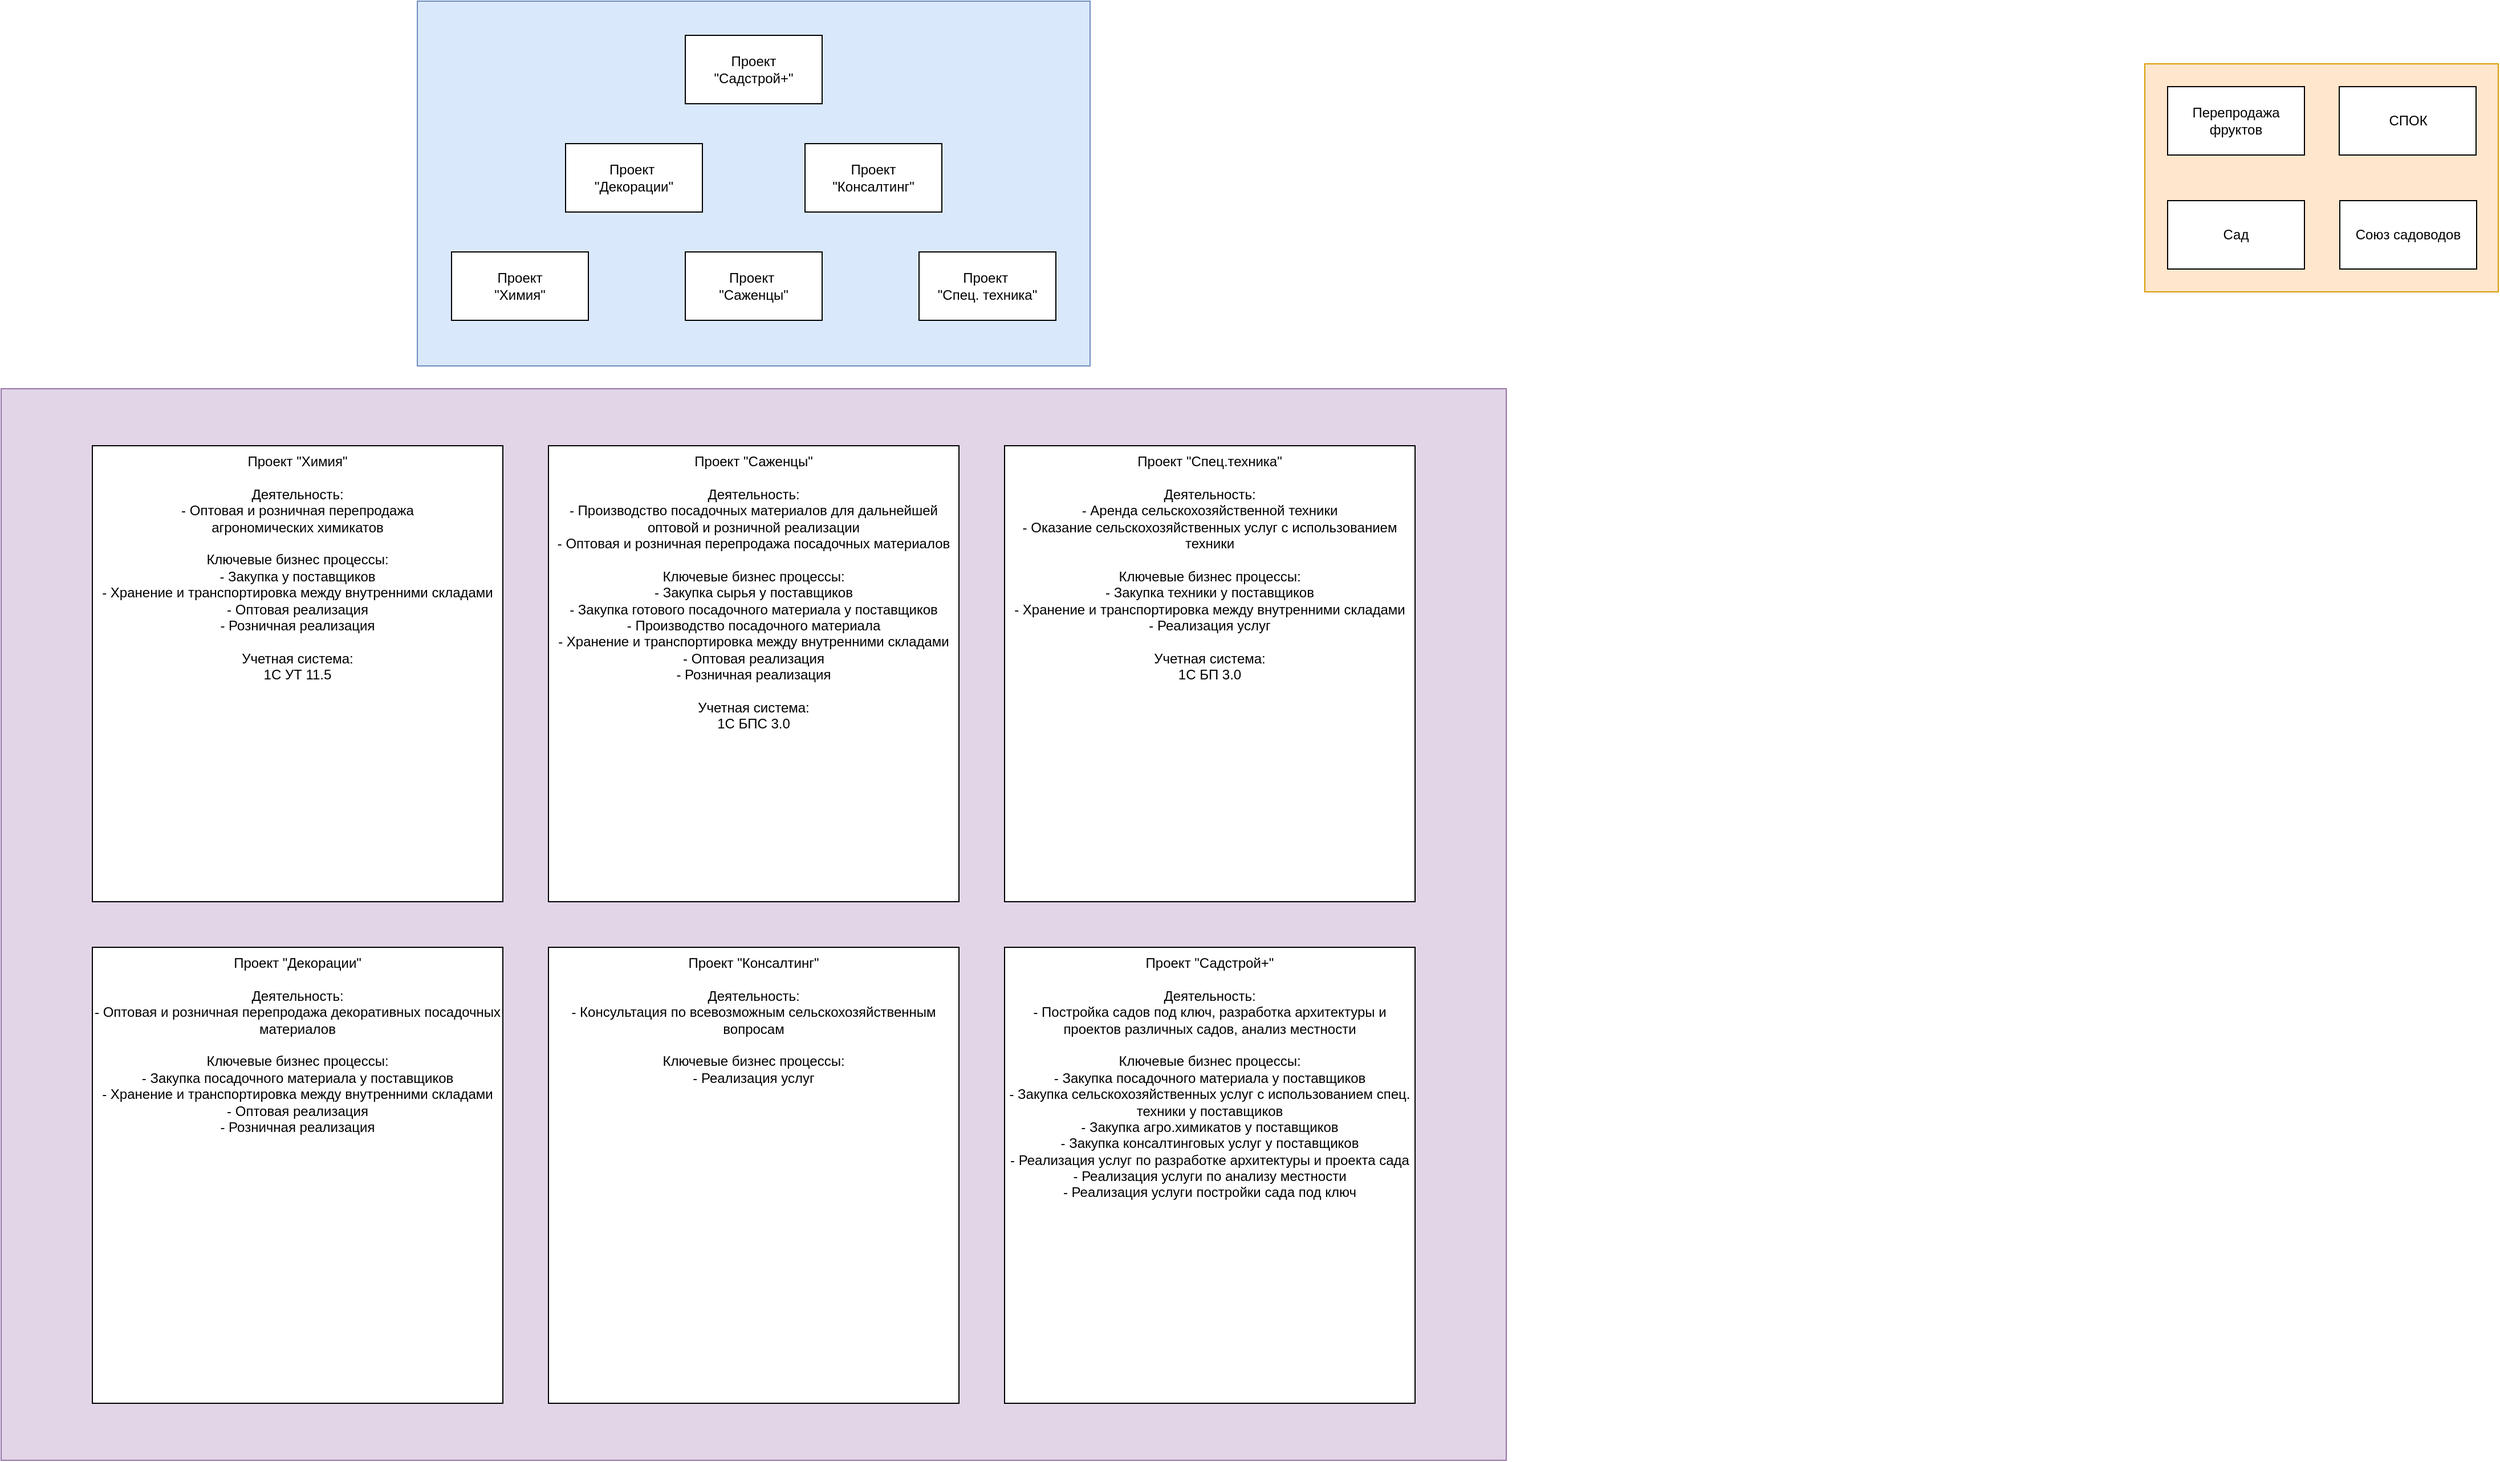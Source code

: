 <mxfile version="22.1.7" type="github">
  <diagram name="Page-1" id="H_1aUF9YoPBZOVjen3y8">
    <mxGraphModel dx="1509" dy="815" grid="1" gridSize="10" guides="1" tooltips="1" connect="1" arrows="1" fold="1" page="1" pageScale="1" pageWidth="827" pageHeight="1169" math="0" shadow="0">
      <root>
        <mxCell id="0" />
        <mxCell id="1" parent="0" />
        <mxCell id="trHTC3H61IdcHDAHbdsG-26" value="" style="rounded=0;whiteSpace=wrap;html=1;fillColor=#e1d5e7;strokeColor=#9673a6;" vertex="1" parent="1">
          <mxGeometry x="80" y="390" width="1320" height="940" as="geometry" />
        </mxCell>
        <mxCell id="trHTC3H61IdcHDAHbdsG-16" value="" style="rounded=0;whiteSpace=wrap;html=1;fillColor=#ffe6cc;strokeColor=#d79b00;" vertex="1" parent="1">
          <mxGeometry x="1960" y="105" width="310" height="200" as="geometry" />
        </mxCell>
        <mxCell id="trHTC3H61IdcHDAHbdsG-15" value="" style="rounded=0;whiteSpace=wrap;html=1;fillColor=#dae8fc;strokeColor=#6c8ebf;" vertex="1" parent="1">
          <mxGeometry x="445" y="50" width="590" height="320" as="geometry" />
        </mxCell>
        <mxCell id="trHTC3H61IdcHDAHbdsG-1" value="&lt;div&gt;Проект&amp;nbsp;&lt;/div&gt;&lt;div&gt;&quot;Саженцы&quot;&lt;/div&gt;" style="rounded=0;whiteSpace=wrap;html=1;" vertex="1" parent="1">
          <mxGeometry x="680" y="270" width="120" height="60" as="geometry" />
        </mxCell>
        <mxCell id="trHTC3H61IdcHDAHbdsG-2" value="Сад" style="rounded=0;whiteSpace=wrap;html=1;" vertex="1" parent="1">
          <mxGeometry x="1980" y="225" width="120" height="60" as="geometry" />
        </mxCell>
        <mxCell id="trHTC3H61IdcHDAHbdsG-3" value="&lt;div&gt;Проект&lt;/div&gt;&lt;div&gt;&quot;Химия&quot;&lt;/div&gt;" style="rounded=0;whiteSpace=wrap;html=1;" vertex="1" parent="1">
          <mxGeometry x="475" y="270" width="120" height="60" as="geometry" />
        </mxCell>
        <mxCell id="trHTC3H61IdcHDAHbdsG-4" value="СПОК" style="rounded=0;whiteSpace=wrap;html=1;" vertex="1" parent="1">
          <mxGeometry x="2130.5" y="125" width="120" height="60" as="geometry" />
        </mxCell>
        <mxCell id="trHTC3H61IdcHDAHbdsG-5" value="&lt;div&gt;Проект&amp;nbsp;&lt;/div&gt;&lt;div&gt;&quot;Декорации&quot;&lt;/div&gt;" style="rounded=0;whiteSpace=wrap;html=1;" vertex="1" parent="1">
          <mxGeometry x="575" y="175" width="120" height="60" as="geometry" />
        </mxCell>
        <mxCell id="trHTC3H61IdcHDAHbdsG-6" value="&lt;div&gt;Проект&lt;/div&gt;&lt;div&gt;&quot;Консалтинг&quot;&lt;/div&gt;" style="rounded=0;whiteSpace=wrap;html=1;" vertex="1" parent="1">
          <mxGeometry x="785" y="175" width="120" height="60" as="geometry" />
        </mxCell>
        <mxCell id="trHTC3H61IdcHDAHbdsG-7" value="&lt;div&gt;Проект&amp;nbsp;&lt;/div&gt;&lt;div&gt;&quot;Спец. техника&quot;&lt;/div&gt;" style="rounded=0;whiteSpace=wrap;html=1;" vertex="1" parent="1">
          <mxGeometry x="885" y="270" width="120" height="60" as="geometry" />
        </mxCell>
        <mxCell id="trHTC3H61IdcHDAHbdsG-8" value="Союз садоводов" style="rounded=0;whiteSpace=wrap;html=1;" vertex="1" parent="1">
          <mxGeometry x="2131" y="225" width="120" height="60" as="geometry" />
        </mxCell>
        <mxCell id="trHTC3H61IdcHDAHbdsG-9" value="Перепродажа фруктов" style="rounded=0;whiteSpace=wrap;html=1;" vertex="1" parent="1">
          <mxGeometry x="1980" y="125" width="120" height="60" as="geometry" />
        </mxCell>
        <mxCell id="trHTC3H61IdcHDAHbdsG-11" value="&lt;div&gt;Проект&lt;/div&gt;&lt;div&gt;&quot;Садстрой+&quot;&lt;/div&gt;" style="rounded=0;whiteSpace=wrap;html=1;" vertex="1" parent="1">
          <mxGeometry x="680" y="80" width="120" height="60" as="geometry" />
        </mxCell>
        <mxCell id="trHTC3H61IdcHDAHbdsG-19" value="&lt;div&gt;Проект &quot;Химия&quot;&lt;/div&gt;&lt;div&gt;&lt;br&gt;&lt;/div&gt;&lt;div&gt;Деятельность:&lt;/div&gt;&lt;div&gt;- Оптовая и розничная перепродажа&lt;/div&gt;&lt;div&gt;агрономических химикатов&lt;/div&gt;&lt;div&gt;&lt;br&gt;&lt;/div&gt;&lt;div&gt;Ключевые бизнес процессы:&lt;/div&gt;&lt;div&gt;- Закупка у поставщиков&lt;/div&gt;&lt;div&gt;- Хранение и транспортировка между внутренними складами&lt;/div&gt;&lt;div&gt;- Оптовая реализация&lt;/div&gt;&lt;div&gt;- Розничная реализация&lt;/div&gt;&lt;div&gt;&lt;br&gt;&lt;/div&gt;&lt;div&gt;Учетная система:&lt;/div&gt;&lt;div&gt;1С УТ 11.5&lt;br&gt;&lt;/div&gt;" style="rounded=0;whiteSpace=wrap;html=1;verticalAlign=top;" vertex="1" parent="1">
          <mxGeometry x="160" y="440" width="360" height="400" as="geometry" />
        </mxCell>
        <mxCell id="trHTC3H61IdcHDAHbdsG-20" value="&lt;div&gt;Проект &quot;Саженцы&quot;&lt;/div&gt;&lt;div&gt;&lt;br&gt;&lt;/div&gt;&lt;div&gt;Деятельность:&lt;/div&gt;&lt;div&gt;- Производство посадочных материалов для дальнейшей оптовой и розничной реализации&lt;/div&gt;&lt;div&gt;- Оптовая и розничная перепродажа посадочных материалов&lt;br&gt;&lt;/div&gt;&lt;div&gt;&lt;br&gt;&lt;/div&gt;&lt;div&gt;Ключевые бизнес процессы:&lt;/div&gt;&lt;div&gt;- Закупка сырья у поставщиков&lt;/div&gt;&lt;div&gt;- Закупка готового посадочного материала у поставщиков&lt;/div&gt;&lt;div&gt;- Производство посадочного материала&lt;br&gt;&lt;/div&gt;&lt;div&gt;- Хранение и транспортировка между внутренними складами&lt;/div&gt;&lt;div&gt;- Оптовая реализация&lt;/div&gt;&lt;div&gt;- Розничная реализация&lt;/div&gt;&lt;div&gt;&lt;br&gt;&lt;/div&gt;&lt;div&gt;&lt;div&gt;Учетная система:&lt;/div&gt;1С БПС 3.0&lt;br&gt;&lt;/div&gt;" style="rounded=0;whiteSpace=wrap;html=1;verticalAlign=top;" vertex="1" parent="1">
          <mxGeometry x="560" y="440" width="360" height="400" as="geometry" />
        </mxCell>
        <mxCell id="trHTC3H61IdcHDAHbdsG-22" value="&lt;div&gt;Проект &quot;Спец.техника&quot;&lt;/div&gt;&lt;div&gt;&lt;br&gt;&lt;/div&gt;&lt;div&gt;Деятельность:&lt;/div&gt;&lt;div&gt;- Аренда сельскохозяйственной техники&lt;/div&gt;&lt;div&gt;- Оказание сельскохозяйственных услуг с использованием техники&lt;br&gt;&lt;/div&gt;&lt;div&gt;&lt;br&gt;&lt;/div&gt;&lt;div&gt;Ключевые бизнес процессы:&lt;/div&gt;&lt;div&gt;- Закупка техники у поставщиков&lt;br&gt;&lt;/div&gt;&lt;div&gt;- Хранение и транспортировка между внутренними складами&lt;/div&gt;&lt;div&gt;- Реализация услуг&lt;/div&gt;&lt;div&gt;&lt;br&gt;&lt;/div&gt;&lt;div&gt;&lt;div&gt;Учетная система:&lt;/div&gt;1С БП 3.0&lt;br&gt;&lt;/div&gt;" style="rounded=0;whiteSpace=wrap;html=1;verticalAlign=top;" vertex="1" parent="1">
          <mxGeometry x="960" y="440" width="360" height="400" as="geometry" />
        </mxCell>
        <mxCell id="trHTC3H61IdcHDAHbdsG-23" value="&lt;div&gt;Проект &quot;Декорации&quot;&lt;/div&gt;&lt;div&gt;&lt;br&gt;&lt;/div&gt;&lt;div&gt;Деятельность:&lt;/div&gt;&lt;div&gt;- Оптовая и розничная перепродажа декоративных посадочных материалов&lt;br&gt;&lt;/div&gt;&lt;div&gt;&lt;br&gt;&lt;/div&gt;&lt;div&gt;Ключевые бизнес процессы:&lt;/div&gt;&lt;div&gt;- Закупка посадочного материала у поставщиков&lt;/div&gt;&lt;div&gt;- Хранение и транспортировка между внутренними складами&lt;/div&gt;&lt;div&gt;- Оптовая реализация&lt;/div&gt;&lt;div&gt;- Розничная реализация&lt;br&gt;&lt;/div&gt;" style="rounded=0;whiteSpace=wrap;html=1;verticalAlign=top;" vertex="1" parent="1">
          <mxGeometry x="160" y="880" width="360" height="400" as="geometry" />
        </mxCell>
        <mxCell id="trHTC3H61IdcHDAHbdsG-24" value="&lt;div&gt;Проект &quot;Консалтинг&quot;&lt;/div&gt;&lt;div&gt;&lt;br&gt;&lt;/div&gt;&lt;div&gt;Деятельность:&lt;/div&gt;&lt;div&gt;- Консультация по всевозможным сельскохозяйственным вопросам&lt;br&gt;&lt;/div&gt;&lt;div&gt;&lt;br&gt;&lt;/div&gt;&lt;div&gt;Ключевые бизнес процессы:&lt;/div&gt;&lt;div&gt;- Реализация услуг&lt;br&gt;&lt;/div&gt;" style="rounded=0;whiteSpace=wrap;html=1;verticalAlign=top;" vertex="1" parent="1">
          <mxGeometry x="560" y="880" width="360" height="400" as="geometry" />
        </mxCell>
        <mxCell id="trHTC3H61IdcHDAHbdsG-25" value="&lt;div&gt;Проект &quot;Садстрой+&quot;&lt;/div&gt;&lt;div&gt;&lt;br&gt;&lt;/div&gt;&lt;div&gt;Деятельность:&lt;/div&gt;&lt;div&gt;- Постройка садов под ключ, разработка архитектуры и проектов различных садов, анализ местности&lt;br&gt;&lt;/div&gt;&lt;div&gt;&lt;br&gt;&lt;/div&gt;&lt;div&gt;Ключевые бизнес процессы:&lt;/div&gt;&lt;div&gt;- Закупка посадочного материала у поставщиков&lt;/div&gt;&lt;div&gt;- Закупка сельскохозяйственных услуг с использованием спец. техники у поставщиков&lt;/div&gt;&lt;div&gt;- Закупка агро.химикатов у поставщиков&lt;/div&gt;&lt;div&gt;- Закупка консалтинговых услуг у поставщиков&lt;/div&gt;&lt;div&gt;- Реализация услуг по разработке архитектуры и проекта сада&lt;/div&gt;&lt;div&gt;- Реализация услуги по анализу местности&lt;/div&gt;&lt;div&gt;- Реализация услуги постройки сада под ключ&lt;br&gt;&lt;/div&gt;" style="rounded=0;whiteSpace=wrap;html=1;verticalAlign=top;" vertex="1" parent="1">
          <mxGeometry x="960" y="880" width="360" height="400" as="geometry" />
        </mxCell>
      </root>
    </mxGraphModel>
  </diagram>
</mxfile>
